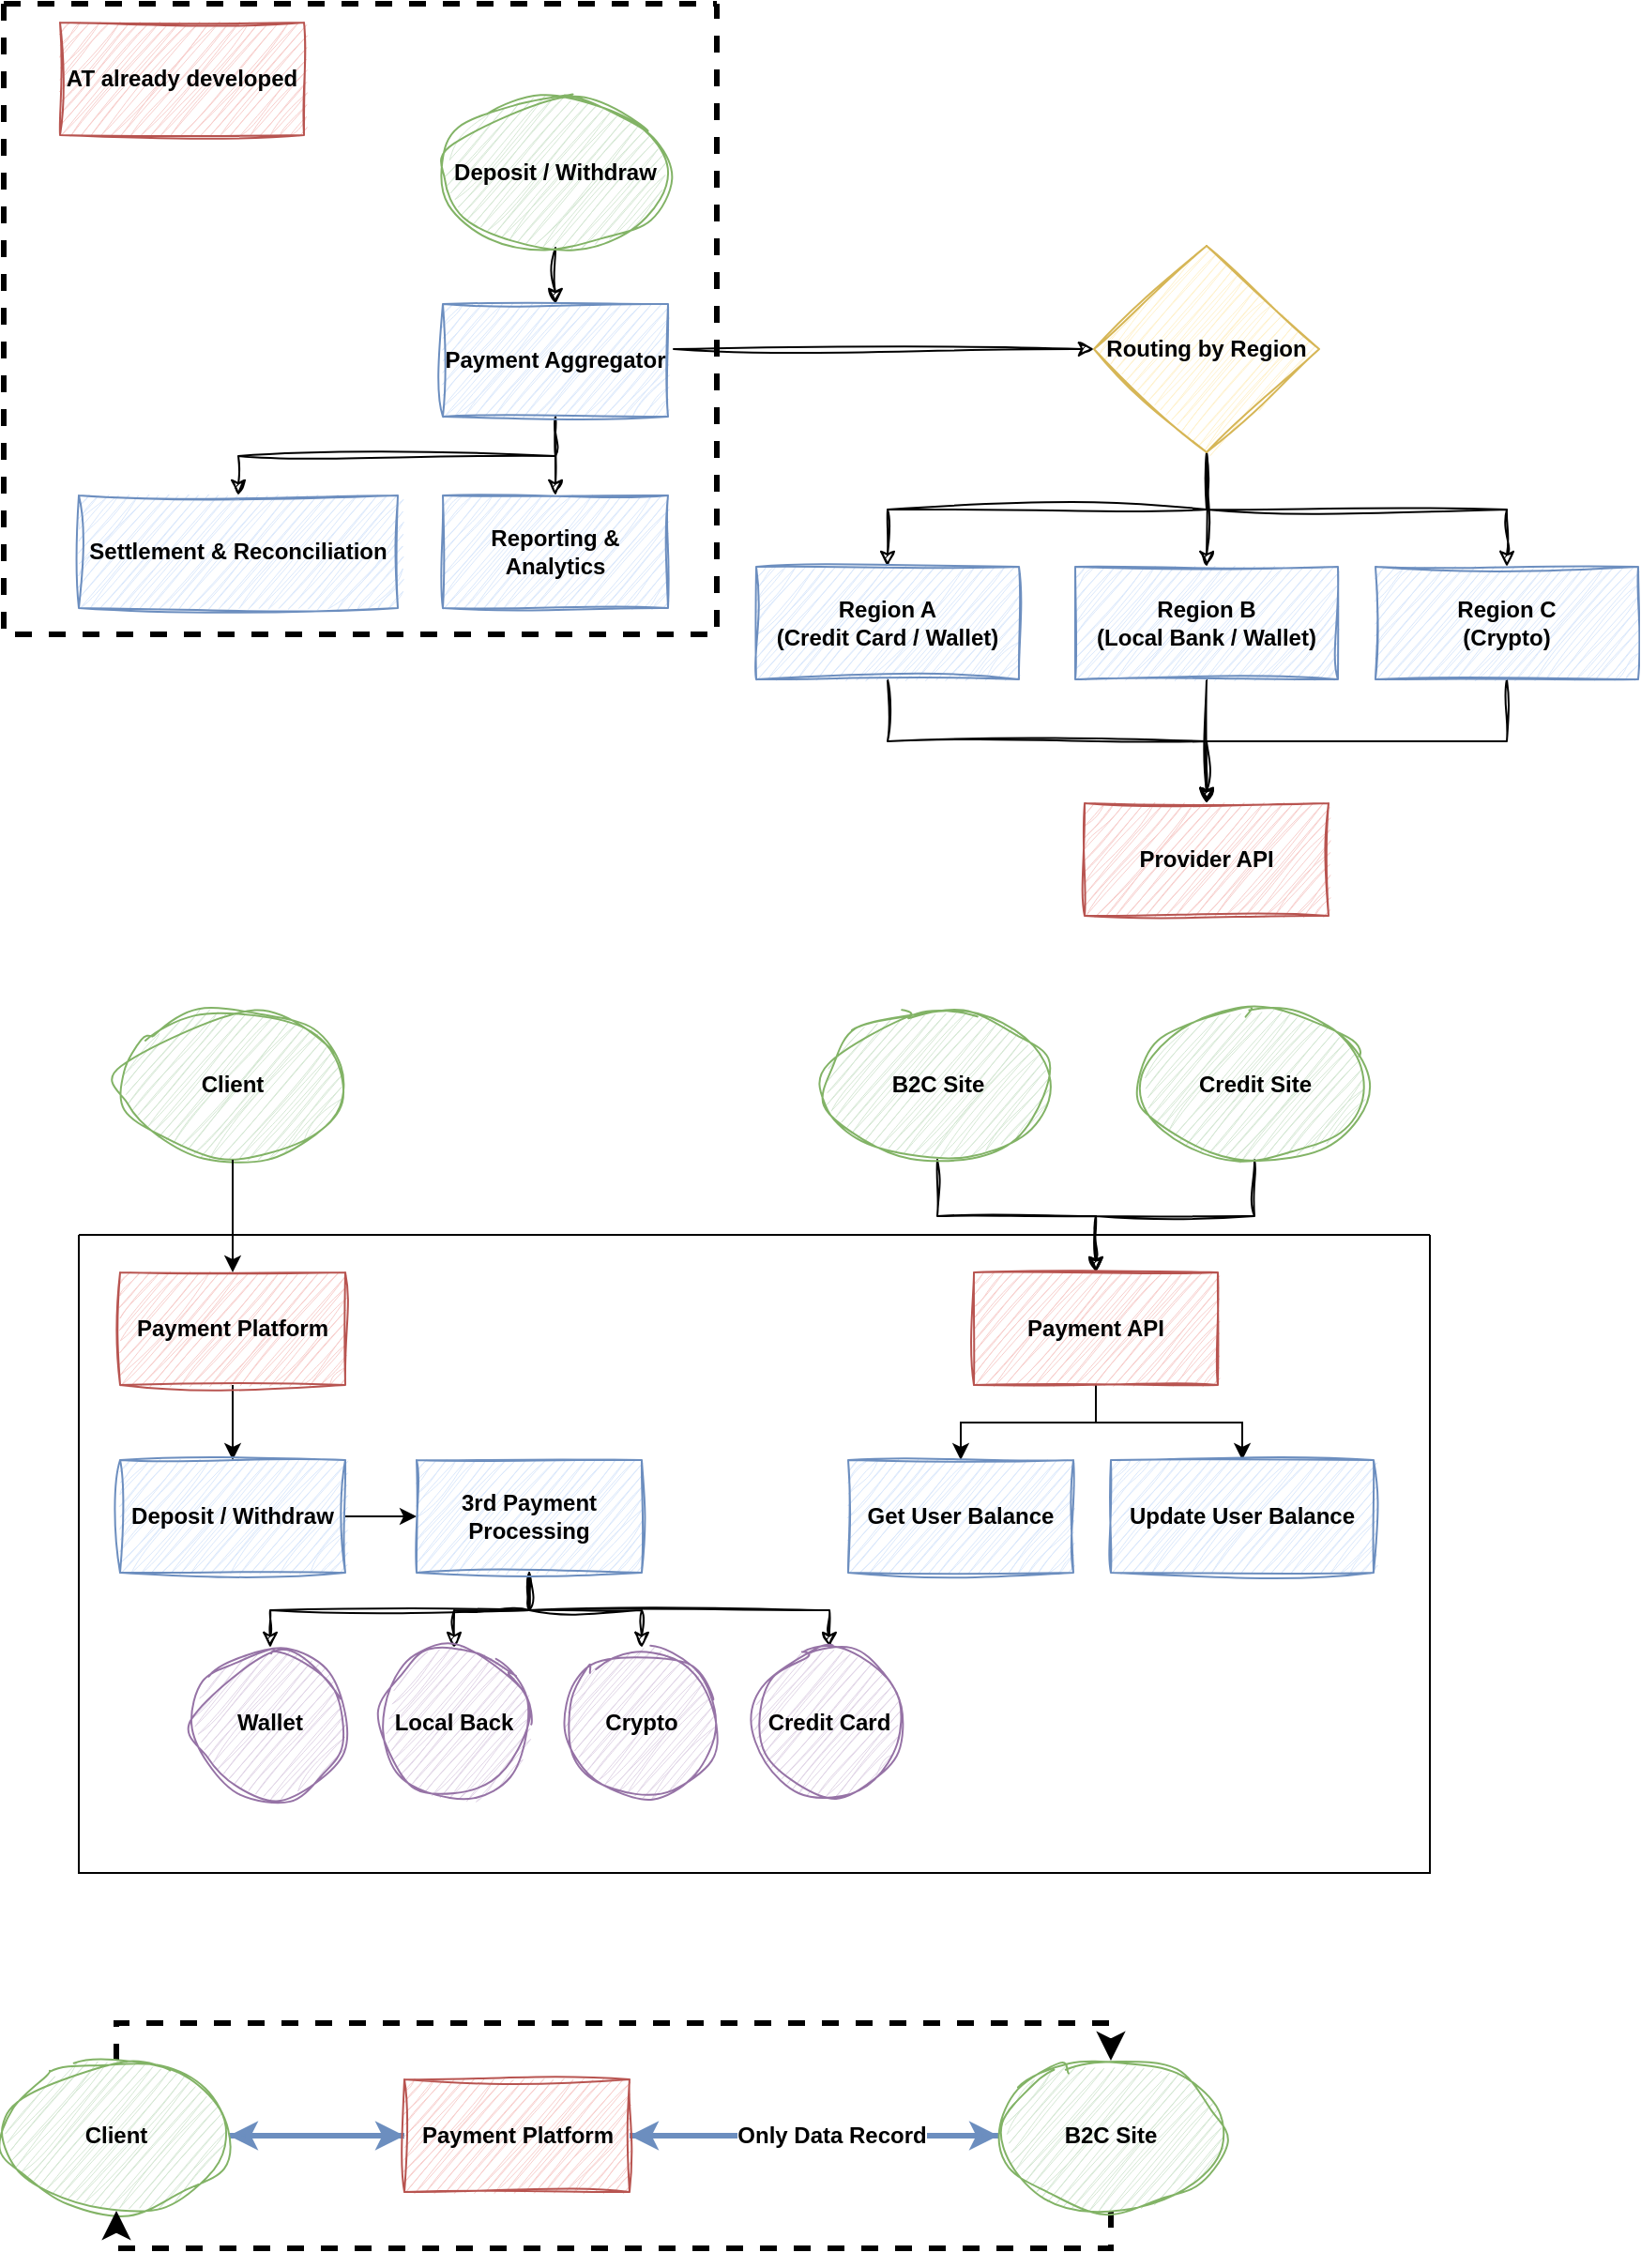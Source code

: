 <mxfile version="27.1.6">
  <diagram name="第 1 页" id="8zK_9K2P1iQv1fW5dUpA">
    <mxGraphModel dx="1139" dy="755" grid="1" gridSize="10" guides="1" tooltips="1" connect="1" arrows="1" fold="1" page="1" pageScale="1" pageWidth="827" pageHeight="1169" math="0" shadow="0">
      <root>
        <mxCell id="0" />
        <mxCell id="1" parent="0" />
        <mxCell id="gyHVxSlpPpS5MHr8xKRd-1" value="" style="swimlane;startSize=0;dashed=1;fontStyle=1;strokeWidth=3;" vertex="1" parent="1">
          <mxGeometry x="60" y="114" width="380" height="336" as="geometry" />
        </mxCell>
        <mxCell id="gyHVxSlpPpS5MHr8xKRd-2" value="AT already developed" style="rounded=0;whiteSpace=wrap;html=1;fillColor=#f8cecc;strokeColor=#b85450;shadow=0;glass=0;sketch=1;curveFitting=1;jiggle=2;fontStyle=1" vertex="1" parent="gyHVxSlpPpS5MHr8xKRd-1">
          <mxGeometry x="30" y="10" width="130" height="60" as="geometry" />
        </mxCell>
        <mxCell id="gyHVxSlpPpS5MHr8xKRd-9" style="edgeStyle=orthogonalEdgeStyle;rounded=0;orthogonalLoop=1;jettySize=auto;html=1;exitX=0.5;exitY=1;exitDx=0;exitDy=0;entryX=0.5;entryY=0;entryDx=0;entryDy=0;sketch=1;curveFitting=1;jiggle=2;" edge="1" parent="gyHVxSlpPpS5MHr8xKRd-1" source="gyHVxSlpPpS5MHr8xKRd-3" target="gyHVxSlpPpS5MHr8xKRd-4">
          <mxGeometry relative="1" as="geometry" />
        </mxCell>
        <mxCell id="gyHVxSlpPpS5MHr8xKRd-3" value="Deposit / Withdraw" style="ellipse;whiteSpace=wrap;html=1;fillColor=#d5e8d4;strokeColor=#82b366;shadow=0;sketch=1;curveFitting=1;jiggle=2;fontStyle=1" vertex="1" parent="gyHVxSlpPpS5MHr8xKRd-1">
          <mxGeometry x="234" y="50" width="120" height="80" as="geometry" />
        </mxCell>
        <mxCell id="gyHVxSlpPpS5MHr8xKRd-10" style="edgeStyle=orthogonalEdgeStyle;rounded=0;orthogonalLoop=1;jettySize=auto;html=1;exitX=0.5;exitY=1;exitDx=0;exitDy=0;entryX=0.5;entryY=0;entryDx=0;entryDy=0;sketch=1;curveFitting=1;jiggle=2;" edge="1" parent="gyHVxSlpPpS5MHr8xKRd-1" source="gyHVxSlpPpS5MHr8xKRd-4" target="gyHVxSlpPpS5MHr8xKRd-6">
          <mxGeometry relative="1" as="geometry" />
        </mxCell>
        <mxCell id="gyHVxSlpPpS5MHr8xKRd-11" style="edgeStyle=orthogonalEdgeStyle;rounded=0;orthogonalLoop=1;jettySize=auto;html=1;exitX=0.5;exitY=1;exitDx=0;exitDy=0;entryX=0.5;entryY=0;entryDx=0;entryDy=0;sketch=1;curveFitting=1;jiggle=2;" edge="1" parent="gyHVxSlpPpS5MHr8xKRd-1" source="gyHVxSlpPpS5MHr8xKRd-4" target="gyHVxSlpPpS5MHr8xKRd-5">
          <mxGeometry relative="1" as="geometry" />
        </mxCell>
        <mxCell id="gyHVxSlpPpS5MHr8xKRd-4" value="Payment Aggregator" style="rounded=0;whiteSpace=wrap;html=1;sketch=1;curveFitting=1;jiggle=2;fillColor=#dae8fc;strokeColor=#6c8ebf;fontStyle=1" vertex="1" parent="gyHVxSlpPpS5MHr8xKRd-1">
          <mxGeometry x="234" y="160" width="120" height="60" as="geometry" />
        </mxCell>
        <mxCell id="gyHVxSlpPpS5MHr8xKRd-5" value="Settlement &amp;amp; Reconciliation" style="rounded=0;whiteSpace=wrap;html=1;sketch=1;curveFitting=1;jiggle=2;fillColor=#dae8fc;strokeColor=#6c8ebf;fontStyle=1" vertex="1" parent="gyHVxSlpPpS5MHr8xKRd-1">
          <mxGeometry x="40" y="262" width="170" height="60" as="geometry" />
        </mxCell>
        <mxCell id="gyHVxSlpPpS5MHr8xKRd-6" value="Reporting &amp;amp; Analytics" style="rounded=0;whiteSpace=wrap;html=1;sketch=1;curveFitting=1;jiggle=2;fillColor=#dae8fc;strokeColor=#6c8ebf;fontStyle=1" vertex="1" parent="gyHVxSlpPpS5MHr8xKRd-1">
          <mxGeometry x="234" y="262" width="120" height="60" as="geometry" />
        </mxCell>
        <mxCell id="gyHVxSlpPpS5MHr8xKRd-17" style="edgeStyle=orthogonalEdgeStyle;rounded=0;orthogonalLoop=1;jettySize=auto;html=1;exitX=0.5;exitY=1;exitDx=0;exitDy=0;entryX=0.5;entryY=0;entryDx=0;entryDy=0;sketch=1;curveFitting=1;jiggle=2;" edge="1" parent="1" source="gyHVxSlpPpS5MHr8xKRd-12" target="gyHVxSlpPpS5MHr8xKRd-15">
          <mxGeometry relative="1" as="geometry" />
        </mxCell>
        <mxCell id="gyHVxSlpPpS5MHr8xKRd-18" style="edgeStyle=orthogonalEdgeStyle;rounded=0;orthogonalLoop=1;jettySize=auto;html=1;exitX=0.5;exitY=1;exitDx=0;exitDy=0;entryX=0.5;entryY=0;entryDx=0;entryDy=0;sketch=1;curveFitting=1;jiggle=2;" edge="1" parent="1" source="gyHVxSlpPpS5MHr8xKRd-12" target="gyHVxSlpPpS5MHr8xKRd-16">
          <mxGeometry relative="1" as="geometry" />
        </mxCell>
        <mxCell id="gyHVxSlpPpS5MHr8xKRd-20" style="edgeStyle=orthogonalEdgeStyle;rounded=0;orthogonalLoop=1;jettySize=auto;html=1;exitX=0.5;exitY=1;exitDx=0;exitDy=0;entryX=0.5;entryY=0;entryDx=0;entryDy=0;sketch=1;curveFitting=1;jiggle=2;" edge="1" parent="1" source="gyHVxSlpPpS5MHr8xKRd-12" target="gyHVxSlpPpS5MHr8xKRd-19">
          <mxGeometry relative="1" as="geometry" />
        </mxCell>
        <mxCell id="gyHVxSlpPpS5MHr8xKRd-12" value="Routing by Region" style="rhombus;whiteSpace=wrap;html=1;fillColor=#fff2cc;strokeColor=#d6b656;sketch=1;curveFitting=1;jiggle=2;fontStyle=1" vertex="1" parent="1">
          <mxGeometry x="641" y="243" width="120" height="110" as="geometry" />
        </mxCell>
        <mxCell id="gyHVxSlpPpS5MHr8xKRd-14" style="edgeStyle=orthogonalEdgeStyle;rounded=0;orthogonalLoop=1;jettySize=auto;html=1;exitX=1.025;exitY=0.4;exitDx=0;exitDy=0;exitPerimeter=0;sketch=1;curveFitting=1;jiggle=2;" edge="1" parent="1" source="gyHVxSlpPpS5MHr8xKRd-4" target="gyHVxSlpPpS5MHr8xKRd-12">
          <mxGeometry relative="1" as="geometry" />
        </mxCell>
        <mxCell id="gyHVxSlpPpS5MHr8xKRd-23" style="edgeStyle=orthogonalEdgeStyle;rounded=0;orthogonalLoop=1;jettySize=auto;html=1;exitX=0.5;exitY=1;exitDx=0;exitDy=0;entryX=0.5;entryY=0;entryDx=0;entryDy=0;sketch=1;curveFitting=1;jiggle=2;" edge="1" parent="1" source="gyHVxSlpPpS5MHr8xKRd-15" target="gyHVxSlpPpS5MHr8xKRd-21">
          <mxGeometry relative="1" as="geometry" />
        </mxCell>
        <mxCell id="gyHVxSlpPpS5MHr8xKRd-15" value="Region A&lt;br&gt;(Credit Card / Wallet)" style="rounded=0;whiteSpace=wrap;html=1;sketch=1;curveFitting=1;jiggle=2;fillColor=#dae8fc;strokeColor=#6c8ebf;fontStyle=1" vertex="1" parent="1">
          <mxGeometry x="461" y="414" width="140" height="60" as="geometry" />
        </mxCell>
        <mxCell id="gyHVxSlpPpS5MHr8xKRd-24" style="edgeStyle=orthogonalEdgeStyle;rounded=0;orthogonalLoop=1;jettySize=auto;html=1;exitX=0.5;exitY=1;exitDx=0;exitDy=0;entryX=0.5;entryY=0;entryDx=0;entryDy=0;sketch=1;curveFitting=1;jiggle=2;" edge="1" parent="1" source="gyHVxSlpPpS5MHr8xKRd-16" target="gyHVxSlpPpS5MHr8xKRd-21">
          <mxGeometry relative="1" as="geometry">
            <mxPoint x="711" y="554" as="targetPoint" />
          </mxGeometry>
        </mxCell>
        <mxCell id="gyHVxSlpPpS5MHr8xKRd-16" value="Region B&lt;br&gt;(Local Bank / Wallet)" style="rounded=0;whiteSpace=wrap;html=1;sketch=1;curveFitting=1;jiggle=2;fillColor=#dae8fc;strokeColor=#6c8ebf;fontStyle=1" vertex="1" parent="1">
          <mxGeometry x="631" y="414" width="140" height="60" as="geometry" />
        </mxCell>
        <mxCell id="gyHVxSlpPpS5MHr8xKRd-25" style="edgeStyle=orthogonalEdgeStyle;rounded=0;orthogonalLoop=1;jettySize=auto;html=1;exitX=0.5;exitY=1;exitDx=0;exitDy=0;entryX=0.5;entryY=0;entryDx=0;entryDy=0;sketch=1;curveFitting=1;jiggle=2;" edge="1" parent="1" source="gyHVxSlpPpS5MHr8xKRd-19" target="gyHVxSlpPpS5MHr8xKRd-21">
          <mxGeometry relative="1" as="geometry" />
        </mxCell>
        <mxCell id="gyHVxSlpPpS5MHr8xKRd-19" value="Region C&lt;br&gt;(Crypto)" style="rounded=0;whiteSpace=wrap;html=1;sketch=1;curveFitting=1;jiggle=2;fillColor=#dae8fc;strokeColor=#6c8ebf;fontStyle=1" vertex="1" parent="1">
          <mxGeometry x="791" y="414" width="140" height="60" as="geometry" />
        </mxCell>
        <mxCell id="gyHVxSlpPpS5MHr8xKRd-21" value="Provider API" style="rounded=0;whiteSpace=wrap;html=1;fillColor=#f8cecc;strokeColor=#b85450;shadow=0;glass=0;sketch=1;curveFitting=1;jiggle=2;fontStyle=1" vertex="1" parent="1">
          <mxGeometry x="636" y="540" width="130" height="60" as="geometry" />
        </mxCell>
        <mxCell id="gyHVxSlpPpS5MHr8xKRd-30" style="edgeStyle=orthogonalEdgeStyle;rounded=0;orthogonalLoop=1;jettySize=auto;html=1;exitX=0.5;exitY=1;exitDx=0;exitDy=0;entryX=0.5;entryY=0;entryDx=0;entryDy=0;sketch=1;curveFitting=1;jiggle=2;fontStyle=1" edge="1" parent="1" source="gyHVxSlpPpS5MHr8xKRd-27" target="gyHVxSlpPpS5MHr8xKRd-29">
          <mxGeometry relative="1" as="geometry" />
        </mxCell>
        <mxCell id="gyHVxSlpPpS5MHr8xKRd-27" value="B2C Site" style="ellipse;whiteSpace=wrap;html=1;sketch=1;curveFitting=1;jiggle=2;fillColor=#d5e8d4;strokeColor=#82b366;fontStyle=1" vertex="1" parent="1">
          <mxGeometry x="497.5" y="650" width="120" height="80" as="geometry" />
        </mxCell>
        <mxCell id="gyHVxSlpPpS5MHr8xKRd-31" style="edgeStyle=orthogonalEdgeStyle;rounded=0;orthogonalLoop=1;jettySize=auto;html=1;exitX=0.5;exitY=1;exitDx=0;exitDy=0;entryX=0.5;entryY=0;entryDx=0;entryDy=0;sketch=1;curveFitting=1;jiggle=2;fontStyle=1" edge="1" parent="1" source="gyHVxSlpPpS5MHr8xKRd-28" target="gyHVxSlpPpS5MHr8xKRd-29">
          <mxGeometry relative="1" as="geometry" />
        </mxCell>
        <mxCell id="gyHVxSlpPpS5MHr8xKRd-28" value="Credit Site" style="ellipse;whiteSpace=wrap;html=1;fillColor=#d5e8d4;strokeColor=#82b366;sketch=1;curveFitting=1;jiggle=2;fontStyle=1" vertex="1" parent="1">
          <mxGeometry x="666.5" y="650" width="120" height="80" as="geometry" />
        </mxCell>
        <mxCell id="gyHVxSlpPpS5MHr8xKRd-32" value="" style="swimlane;startSize=0;" vertex="1" parent="1">
          <mxGeometry x="100" y="770" width="720" height="340" as="geometry" />
        </mxCell>
        <mxCell id="gyHVxSlpPpS5MHr8xKRd-39" style="edgeStyle=orthogonalEdgeStyle;rounded=0;orthogonalLoop=1;jettySize=auto;html=1;exitX=0.5;exitY=1;exitDx=0;exitDy=0;entryX=0.5;entryY=0;entryDx=0;entryDy=0;" edge="1" parent="gyHVxSlpPpS5MHr8xKRd-32" source="gyHVxSlpPpS5MHr8xKRd-29" target="gyHVxSlpPpS5MHr8xKRd-37">
          <mxGeometry relative="1" as="geometry" />
        </mxCell>
        <mxCell id="gyHVxSlpPpS5MHr8xKRd-40" style="edgeStyle=orthogonalEdgeStyle;rounded=0;orthogonalLoop=1;jettySize=auto;html=1;exitX=0.5;exitY=1;exitDx=0;exitDy=0;entryX=0.5;entryY=0;entryDx=0;entryDy=0;" edge="1" parent="gyHVxSlpPpS5MHr8xKRd-32" source="gyHVxSlpPpS5MHr8xKRd-29" target="gyHVxSlpPpS5MHr8xKRd-38">
          <mxGeometry relative="1" as="geometry" />
        </mxCell>
        <mxCell id="gyHVxSlpPpS5MHr8xKRd-29" value="Payment API" style="rounded=0;whiteSpace=wrap;html=1;fillColor=#f8cecc;strokeColor=#b85450;shadow=0;glass=0;sketch=1;curveFitting=1;jiggle=2;fontStyle=1" vertex="1" parent="gyHVxSlpPpS5MHr8xKRd-32">
          <mxGeometry x="477" y="20" width="130" height="60" as="geometry" />
        </mxCell>
        <mxCell id="gyHVxSlpPpS5MHr8xKRd-36" value="" style="edgeStyle=orthogonalEdgeStyle;rounded=0;orthogonalLoop=1;jettySize=auto;html=1;" edge="1" parent="gyHVxSlpPpS5MHr8xKRd-32" source="gyHVxSlpPpS5MHr8xKRd-26" target="gyHVxSlpPpS5MHr8xKRd-35">
          <mxGeometry relative="1" as="geometry" />
        </mxCell>
        <mxCell id="gyHVxSlpPpS5MHr8xKRd-26" value="Payment Platform" style="rounded=0;whiteSpace=wrap;html=1;sketch=1;curveFitting=1;jiggle=2;fontStyle=1;shadow=0;glass=0;strokeColor=#b85450;align=center;verticalAlign=middle;fontFamily=Helvetica;fontSize=12;fontColor=default;fillColor=#f8cecc;" vertex="1" parent="gyHVxSlpPpS5MHr8xKRd-32">
          <mxGeometry x="22" y="20" width="120" height="60" as="geometry" />
        </mxCell>
        <mxCell id="gyHVxSlpPpS5MHr8xKRd-43" value="" style="edgeStyle=orthogonalEdgeStyle;rounded=0;orthogonalLoop=1;jettySize=auto;html=1;" edge="1" parent="gyHVxSlpPpS5MHr8xKRd-32" source="gyHVxSlpPpS5MHr8xKRd-35" target="gyHVxSlpPpS5MHr8xKRd-41">
          <mxGeometry relative="1" as="geometry" />
        </mxCell>
        <mxCell id="gyHVxSlpPpS5MHr8xKRd-35" value="Deposit / Withdraw" style="rounded=0;whiteSpace=wrap;html=1;sketch=1;curveFitting=1;jiggle=2;fillColor=#dae8fc;strokeColor=#6c8ebf;fontStyle=1" vertex="1" parent="gyHVxSlpPpS5MHr8xKRd-32">
          <mxGeometry x="22" y="120" width="120" height="60" as="geometry" />
        </mxCell>
        <mxCell id="gyHVxSlpPpS5MHr8xKRd-37" value="Get User Balance" style="rounded=0;whiteSpace=wrap;html=1;sketch=1;curveFitting=1;jiggle=2;fillColor=#dae8fc;strokeColor=#6c8ebf;fontStyle=1" vertex="1" parent="gyHVxSlpPpS5MHr8xKRd-32">
          <mxGeometry x="410" y="120" width="120" height="60" as="geometry" />
        </mxCell>
        <mxCell id="gyHVxSlpPpS5MHr8xKRd-38" value="Update User Balance" style="rounded=0;whiteSpace=wrap;html=1;sketch=1;curveFitting=1;jiggle=2;fillColor=#dae8fc;strokeColor=#6c8ebf;fontStyle=1" vertex="1" parent="gyHVxSlpPpS5MHr8xKRd-32">
          <mxGeometry x="550" y="120" width="140" height="60" as="geometry" />
        </mxCell>
        <mxCell id="gyHVxSlpPpS5MHr8xKRd-48" style="edgeStyle=orthogonalEdgeStyle;rounded=0;orthogonalLoop=1;jettySize=auto;html=1;exitX=0.5;exitY=1;exitDx=0;exitDy=0;entryX=0.5;entryY=0;entryDx=0;entryDy=0;sketch=1;curveFitting=1;jiggle=2;" edge="1" parent="gyHVxSlpPpS5MHr8xKRd-32" source="gyHVxSlpPpS5MHr8xKRd-41" target="gyHVxSlpPpS5MHr8xKRd-47">
          <mxGeometry relative="1" as="geometry" />
        </mxCell>
        <mxCell id="gyHVxSlpPpS5MHr8xKRd-49" style="edgeStyle=orthogonalEdgeStyle;rounded=0;orthogonalLoop=1;jettySize=auto;html=1;exitX=0.5;exitY=1;exitDx=0;exitDy=0;entryX=0.5;entryY=0;entryDx=0;entryDy=0;sketch=1;curveFitting=1;jiggle=2;" edge="1" parent="gyHVxSlpPpS5MHr8xKRd-32" source="gyHVxSlpPpS5MHr8xKRd-41" target="gyHVxSlpPpS5MHr8xKRd-44">
          <mxGeometry relative="1" as="geometry" />
        </mxCell>
        <mxCell id="gyHVxSlpPpS5MHr8xKRd-50" style="edgeStyle=orthogonalEdgeStyle;rounded=0;orthogonalLoop=1;jettySize=auto;html=1;exitX=0.5;exitY=1;exitDx=0;exitDy=0;entryX=0.5;entryY=0;entryDx=0;entryDy=0;sketch=1;curveFitting=1;jiggle=2;" edge="1" parent="gyHVxSlpPpS5MHr8xKRd-32" source="gyHVxSlpPpS5MHr8xKRd-41" target="gyHVxSlpPpS5MHr8xKRd-45">
          <mxGeometry relative="1" as="geometry" />
        </mxCell>
        <mxCell id="gyHVxSlpPpS5MHr8xKRd-51" style="edgeStyle=orthogonalEdgeStyle;rounded=0;orthogonalLoop=1;jettySize=auto;html=1;exitX=0.5;exitY=1;exitDx=0;exitDy=0;entryX=0.5;entryY=0;entryDx=0;entryDy=0;sketch=1;curveFitting=1;jiggle=2;" edge="1" parent="gyHVxSlpPpS5MHr8xKRd-32" source="gyHVxSlpPpS5MHr8xKRd-41" target="gyHVxSlpPpS5MHr8xKRd-46">
          <mxGeometry relative="1" as="geometry" />
        </mxCell>
        <mxCell id="gyHVxSlpPpS5MHr8xKRd-41" value="3rd Payment Processing" style="rounded=0;whiteSpace=wrap;html=1;sketch=1;curveFitting=1;jiggle=2;fillColor=#dae8fc;strokeColor=#6c8ebf;fontStyle=1" vertex="1" parent="gyHVxSlpPpS5MHr8xKRd-32">
          <mxGeometry x="180" y="120" width="120" height="60" as="geometry" />
        </mxCell>
        <mxCell id="gyHVxSlpPpS5MHr8xKRd-44" value="Local Back" style="ellipse;whiteSpace=wrap;html=1;aspect=fixed;fillColor=#e1d5e7;strokeColor=#9673a6;sketch=1;curveFitting=1;jiggle=2;fontStyle=1" vertex="1" parent="gyHVxSlpPpS5MHr8xKRd-32">
          <mxGeometry x="160" y="220" width="80" height="80" as="geometry" />
        </mxCell>
        <mxCell id="gyHVxSlpPpS5MHr8xKRd-45" value="Crypto" style="ellipse;whiteSpace=wrap;html=1;aspect=fixed;fillColor=#e1d5e7;strokeColor=#9673a6;sketch=1;curveFitting=1;jiggle=2;fontStyle=1" vertex="1" parent="gyHVxSlpPpS5MHr8xKRd-32">
          <mxGeometry x="260" y="220" width="80" height="80" as="geometry" />
        </mxCell>
        <mxCell id="gyHVxSlpPpS5MHr8xKRd-46" value="Credit Card" style="ellipse;whiteSpace=wrap;html=1;aspect=fixed;fillColor=#e1d5e7;strokeColor=#9673a6;sketch=1;curveFitting=1;jiggle=2;fontStyle=1" vertex="1" parent="gyHVxSlpPpS5MHr8xKRd-32">
          <mxGeometry x="360" y="220" width="80" height="80" as="geometry" />
        </mxCell>
        <mxCell id="gyHVxSlpPpS5MHr8xKRd-47" value="Wallet" style="ellipse;whiteSpace=wrap;html=1;aspect=fixed;fillColor=#e1d5e7;strokeColor=#9673a6;sketch=1;curveFitting=1;jiggle=2;fontStyle=1" vertex="1" parent="gyHVxSlpPpS5MHr8xKRd-32">
          <mxGeometry x="62" y="220" width="80" height="80" as="geometry" />
        </mxCell>
        <mxCell id="gyHVxSlpPpS5MHr8xKRd-33" value="Client" style="ellipse;whiteSpace=wrap;html=1;fillColor=#d5e8d4;strokeColor=#82b366;sketch=1;curveFitting=1;jiggle=2;fontStyle=1" vertex="1" parent="1">
          <mxGeometry x="122" y="650" width="120" height="80" as="geometry" />
        </mxCell>
        <mxCell id="gyHVxSlpPpS5MHr8xKRd-34" style="edgeStyle=orthogonalEdgeStyle;rounded=0;orthogonalLoop=1;jettySize=auto;html=1;exitX=0.5;exitY=1;exitDx=0;exitDy=0;entryX=0.5;entryY=0;entryDx=0;entryDy=0;" edge="1" parent="1" source="gyHVxSlpPpS5MHr8xKRd-33" target="gyHVxSlpPpS5MHr8xKRd-26">
          <mxGeometry relative="1" as="geometry" />
        </mxCell>
        <mxCell id="gyHVxSlpPpS5MHr8xKRd-58" style="edgeStyle=orthogonalEdgeStyle;rounded=0;orthogonalLoop=1;jettySize=auto;html=1;exitX=1;exitY=0.5;exitDx=0;exitDy=0;entryX=0;entryY=0.5;entryDx=0;entryDy=0;fillColor=#dae8fc;strokeColor=#6c8ebf;strokeWidth=3;" edge="1" parent="1" source="gyHVxSlpPpS5MHr8xKRd-52" target="gyHVxSlpPpS5MHr8xKRd-54">
          <mxGeometry relative="1" as="geometry" />
        </mxCell>
        <mxCell id="gyHVxSlpPpS5MHr8xKRd-60" style="edgeStyle=orthogonalEdgeStyle;rounded=0;orthogonalLoop=1;jettySize=auto;html=1;exitX=0.5;exitY=0;exitDx=0;exitDy=0;entryX=0.5;entryY=0;entryDx=0;entryDy=0;strokeWidth=3;dashed=1;" edge="1" parent="1" source="gyHVxSlpPpS5MHr8xKRd-52" target="gyHVxSlpPpS5MHr8xKRd-53">
          <mxGeometry relative="1" as="geometry" />
        </mxCell>
        <mxCell id="gyHVxSlpPpS5MHr8xKRd-52" value="Client" style="ellipse;whiteSpace=wrap;html=1;fillColor=#d5e8d4;strokeColor=#82b366;sketch=1;curveFitting=1;jiggle=2;fontStyle=1" vertex="1" parent="1">
          <mxGeometry x="60" y="1210" width="120" height="80" as="geometry" />
        </mxCell>
        <mxCell id="gyHVxSlpPpS5MHr8xKRd-61" style="edgeStyle=orthogonalEdgeStyle;rounded=0;orthogonalLoop=1;jettySize=auto;html=1;exitX=0.5;exitY=1;exitDx=0;exitDy=0;entryX=0.5;entryY=1;entryDx=0;entryDy=0;dashed=1;strokeColor=default;strokeWidth=3;align=center;verticalAlign=middle;fontFamily=Helvetica;fontSize=11;fontColor=default;labelBackgroundColor=default;endArrow=classic;" edge="1" parent="1" source="gyHVxSlpPpS5MHr8xKRd-53" target="gyHVxSlpPpS5MHr8xKRd-52">
          <mxGeometry relative="1" as="geometry" />
        </mxCell>
        <mxCell id="gyHVxSlpPpS5MHr8xKRd-63" style="edgeStyle=orthogonalEdgeStyle;rounded=0;orthogonalLoop=1;jettySize=auto;html=1;exitX=0;exitY=0.5;exitDx=0;exitDy=0;entryX=1;entryY=0.5;entryDx=0;entryDy=0;strokeColor=#6c8ebf;strokeWidth=3;align=center;verticalAlign=middle;fontFamily=Helvetica;fontSize=11;fontColor=default;labelBackgroundColor=default;endArrow=classic;fillColor=#dae8fc;" edge="1" parent="1" source="gyHVxSlpPpS5MHr8xKRd-53" target="gyHVxSlpPpS5MHr8xKRd-54">
          <mxGeometry relative="1" as="geometry" />
        </mxCell>
        <mxCell id="gyHVxSlpPpS5MHr8xKRd-53" value="B2C Site" style="ellipse;whiteSpace=wrap;html=1;sketch=1;curveFitting=1;jiggle=2;fillColor=#d5e8d4;strokeColor=#82b366;fontStyle=1" vertex="1" parent="1">
          <mxGeometry x="590" y="1210" width="120" height="80" as="geometry" />
        </mxCell>
        <mxCell id="gyHVxSlpPpS5MHr8xKRd-59" style="edgeStyle=orthogonalEdgeStyle;rounded=0;orthogonalLoop=1;jettySize=auto;html=1;exitX=0;exitY=0.5;exitDx=0;exitDy=0;entryX=1;entryY=0.5;entryDx=0;entryDy=0;strokeColor=#6c8ebf;strokeWidth=3;align=center;verticalAlign=middle;fontFamily=Helvetica;fontSize=11;fontColor=default;labelBackgroundColor=default;endArrow=classic;fillColor=#dae8fc;" edge="1" parent="1" source="gyHVxSlpPpS5MHr8xKRd-54" target="gyHVxSlpPpS5MHr8xKRd-52">
          <mxGeometry relative="1" as="geometry" />
        </mxCell>
        <mxCell id="gyHVxSlpPpS5MHr8xKRd-62" style="edgeStyle=orthogonalEdgeStyle;rounded=0;orthogonalLoop=1;jettySize=auto;html=1;exitX=1;exitY=0.5;exitDx=0;exitDy=0;entryX=0;entryY=0.5;entryDx=0;entryDy=0;strokeColor=#6c8ebf;strokeWidth=3;align=center;verticalAlign=middle;fontFamily=Helvetica;fontSize=11;fontColor=default;labelBackgroundColor=default;endArrow=classic;fillColor=#dae8fc;" edge="1" parent="1" source="gyHVxSlpPpS5MHr8xKRd-54" target="gyHVxSlpPpS5MHr8xKRd-53">
          <mxGeometry relative="1" as="geometry" />
        </mxCell>
        <mxCell id="gyHVxSlpPpS5MHr8xKRd-64" value="Only Data Record" style="edgeLabel;html=1;align=center;verticalAlign=middle;resizable=0;points=[];fontStyle=1;fontSize=12;" vertex="1" connectable="0" parent="gyHVxSlpPpS5MHr8xKRd-62">
          <mxGeometry x="0.179" y="2" relative="1" as="geometry">
            <mxPoint x="-9" y="2" as="offset" />
          </mxGeometry>
        </mxCell>
        <mxCell id="gyHVxSlpPpS5MHr8xKRd-54" value="Payment Platform" style="rounded=0;whiteSpace=wrap;html=1;sketch=1;curveFitting=1;jiggle=2;fontStyle=1;shadow=0;glass=0;strokeColor=#b85450;align=center;verticalAlign=middle;fontFamily=Helvetica;fontSize=12;fontColor=default;fillColor=#f8cecc;" vertex="1" parent="1">
          <mxGeometry x="273.5" y="1220" width="120" height="60" as="geometry" />
        </mxCell>
      </root>
    </mxGraphModel>
  </diagram>
</mxfile>
